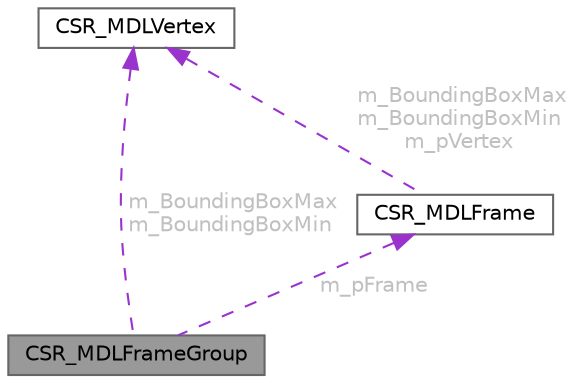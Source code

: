 digraph "CSR_MDLFrameGroup"
{
 // LATEX_PDF_SIZE
  bgcolor="transparent";
  edge [fontname=Helvetica,fontsize=10,labelfontname=Helvetica,labelfontsize=10];
  node [fontname=Helvetica,fontsize=10,shape=box,height=0.2,width=0.4];
  Node1 [id="Node000001",label="CSR_MDLFrameGroup",height=0.2,width=0.4,color="gray40", fillcolor="grey60", style="filled", fontcolor="black",tooltip=" "];
  Node2 -> Node1 [id="edge1_Node000001_Node000002",dir="back",color="darkorchid3",style="dashed",tooltip=" ",label=" m_BoundingBoxMax\nm_BoundingBoxMin",fontcolor="grey" ];
  Node2 [id="Node000002",label="CSR_MDLVertex",height=0.2,width=0.4,color="gray40", fillcolor="white", style="filled",URL="$struct_c_s_r___m_d_l_vertex.html",tooltip=" "];
  Node3 -> Node1 [id="edge2_Node000001_Node000003",dir="back",color="darkorchid3",style="dashed",tooltip=" ",label=" m_pFrame",fontcolor="grey" ];
  Node3 [id="Node000003",label="CSR_MDLFrame",height=0.2,width=0.4,color="gray40", fillcolor="white", style="filled",URL="$struct_c_s_r___m_d_l_frame.html",tooltip=" "];
  Node2 -> Node3 [id="edge3_Node000003_Node000002",dir="back",color="darkorchid3",style="dashed",tooltip=" ",label=" m_BoundingBoxMax\nm_BoundingBoxMin\nm_pVertex",fontcolor="grey" ];
}
